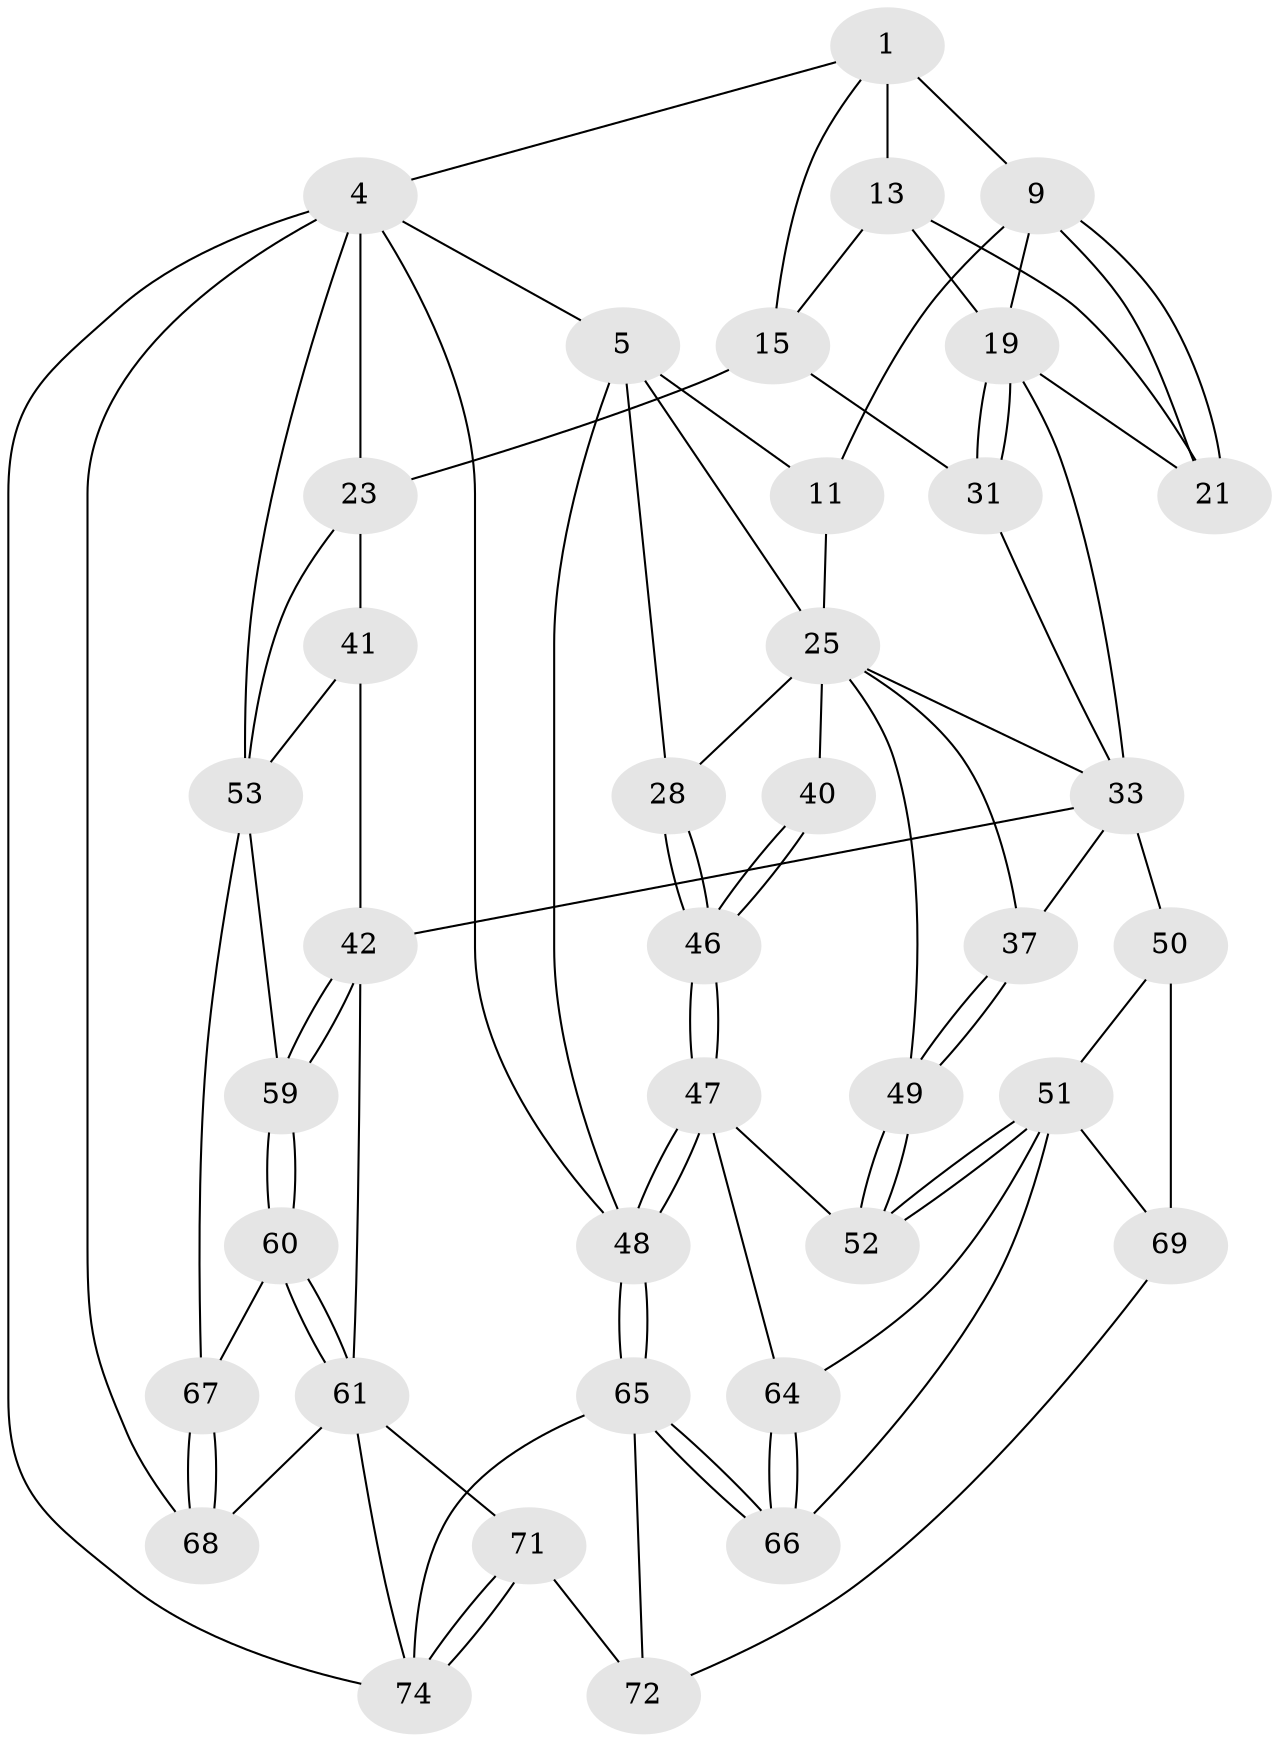 // original degree distribution, {3: 0.02631578947368421, 4: 0.2631578947368421, 5: 0.47368421052631576, 6: 0.23684210526315788}
// Generated by graph-tools (version 1.1) at 2025/16/03/09/25 04:16:57]
// undirected, 38 vertices, 89 edges
graph export_dot {
graph [start="1"]
  node [color=gray90,style=filled];
  1 [pos="+0.5441843711584783+0",super="+8+2"];
  4 [pos="+1+0",super="+56"];
  5 [pos="+0+0",super="+6"];
  9 [pos="+0.40895250415823065+0.15486304217862473",super="+10"];
  11 [pos="+0.3781473055498234+0.17198372723942715"];
  13 [pos="+0.6404149537004609+0.0932066280193577",super="+17+14"];
  15 [pos="+0.8316122238343276+0.1117288938002337",super="+16+22"];
  19 [pos="+0.6479810880879932+0.2536176403786377",super="+20"];
  21 [pos="+0.5536469070306467+0.2096480424108913"];
  23 [pos="+1+0.33827453972807064",super="+24"];
  25 [pos="+0.18364790171635093+0.192328913058998",super="+29+26"];
  28 [pos="+0+0"];
  31 [pos="+0.6948874227503588+0.301300400418508"];
  33 [pos="+0.5061380180357423+0.3401507195762328",super="+36+34"];
  37 [pos="+0.2554163296643168+0.37513630062026554"];
  40 [pos="+0+0.4054570860124307"];
  41 [pos="+0.9253017185513289+0.4241579410979705"];
  42 [pos="+0.7875112631354527+0.5056828965606056",super="+43"];
  46 [pos="+0+0.4157576317811049"];
  47 [pos="+0+0.7560170862429605",super="+55"];
  48 [pos="+0+1"];
  49 [pos="+0.24202549065965648+0.5255134943665455"];
  50 [pos="+0.46456389658017+0.6144535317742941"];
  51 [pos="+0.42151263908878284+0.6060329727186236",super="+63"];
  52 [pos="+0.24395673965362571+0.5298960394215212"];
  53 [pos="+1+0.6683226983735048",super="+54"];
  59 [pos="+0.8875329915452489+0.6517257273301426"];
  60 [pos="+0.7358310351265988+0.7788044264053654"];
  61 [pos="+0.6982264675255223+0.7878602930555696",super="+75+62"];
  64 [pos="+0.21412365286099058+0.5956110456904943"];
  65 [pos="+0+1",super="+73"];
  66 [pos="+0+1"];
  67 [pos="+0.9437745807242538+0.7844140490899815"];
  68 [pos="+1+0.9213798690748796"];
  69 [pos="+0.3448043080784947+0.8063077516195989"];
  71 [pos="+0.48482538362774097+0.8353473659532604"];
  72 [pos="+0.3493294193126045+0.8632899247191066"];
  74 [pos="+0.39540843215563376+1",super="+76"];
  1 -- 9;
  1 -- 13 [weight=2];
  1 -- 4;
  1 -- 15;
  4 -- 5;
  4 -- 48;
  4 -- 53;
  4 -- 68;
  4 -- 74;
  4 -- 23;
  5 -- 28;
  5 -- 48;
  5 -- 25;
  5 -- 11;
  9 -- 21;
  9 -- 21;
  9 -- 11;
  9 -- 19;
  11 -- 25;
  13 -- 19;
  13 -- 15;
  13 -- 21;
  15 -- 31;
  15 -- 23;
  19 -- 31;
  19 -- 31;
  19 -- 21;
  19 -- 33;
  23 -- 41;
  23 -- 53;
  25 -- 49;
  25 -- 37;
  25 -- 40 [weight=2];
  25 -- 28;
  25 -- 33;
  28 -- 46;
  28 -- 46;
  31 -- 33;
  33 -- 42 [weight=2];
  33 -- 50;
  33 -- 37;
  37 -- 49;
  37 -- 49;
  40 -- 46;
  40 -- 46;
  41 -- 42;
  41 -- 53;
  42 -- 59;
  42 -- 59;
  42 -- 61;
  46 -- 47;
  46 -- 47;
  47 -- 48;
  47 -- 48;
  47 -- 64;
  47 -- 52;
  48 -- 65;
  48 -- 65;
  49 -- 52;
  49 -- 52;
  50 -- 51;
  50 -- 69;
  51 -- 52;
  51 -- 52;
  51 -- 64;
  51 -- 66;
  51 -- 69;
  53 -- 67;
  53 -- 59;
  59 -- 60;
  59 -- 60;
  60 -- 61;
  60 -- 61;
  60 -- 67;
  61 -- 68;
  61 -- 71;
  61 -- 74;
  64 -- 66;
  64 -- 66;
  65 -- 66;
  65 -- 66;
  65 -- 72;
  65 -- 74;
  67 -- 68;
  67 -- 68;
  69 -- 72;
  71 -- 72;
  71 -- 74;
  71 -- 74;
}

